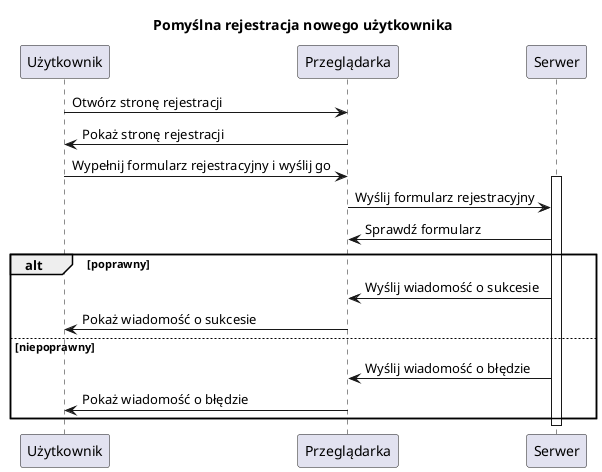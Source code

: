 @startuml

title "Pomyślna rejestracja nowego użytkownika"

participant "Użytkownik" as User
participant "Przeglądarka" as Browser
participant "Serwer" as Server

User -> Browser: Otwórz stronę rejestracji
deactivate Server
Browser -> User: Pokaż stronę rejestracji
User -> Browser: Wypełnij formularz rejestracyjny i wyślij go
activate Server
Browser -> Server: Wyślij formularz rejestracyjny
Server -> Browser: Sprawdź formularz
alt poprawny
    Server -> Browser: Wyślij wiadomość o sukcesie
    Browser -> User: Pokaż wiadomość o sukcesie
else niepoprawny
    Server -> Browser: Wyślij wiadomość o błędzie
    Browser -> User: Pokaż wiadomość o błędzie
end
deactivate Server

@enduml
